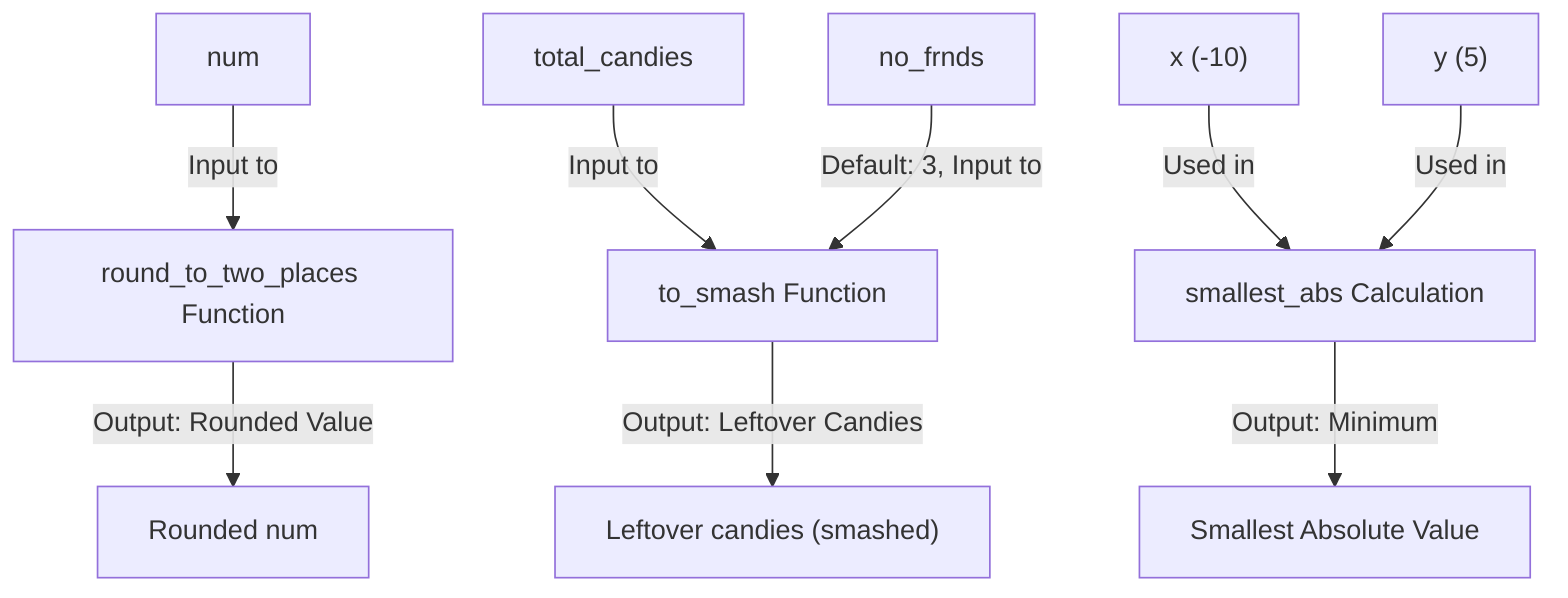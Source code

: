 %% This Mermaid diagram visualizes the data flow in the analyzed Jupyter Notebook
flowchart TD
    %% Represent the number to be rounded
    num["num"] -->|Input to| round_to_two_places["round_to_two_places Function"]
    round_to_two_places -->|Output: Rounded Value| num_output["Rounded num"]
    
    %% Represent the candy distribution
    total_candies["total_candies"] -->|Input to| to_smash["to_smash Function"]
    no_frnds["no_frnds"] -->|Default: 3, Input to| to_smash
    to_smash -->|Output: Leftover Candies| candies_leftover["Leftover candies (smashed)"]
    
    %% Represent calculation of smallest absolute value
    x["x (-10)"] -->|Used in| smallest_abs["smallest_abs Calculation"]
    y["y (5)"] -->|Used in| smallest_abs
    smallest_abs -->|Output: Minimum| min_output["Smallest Absolute Value"]